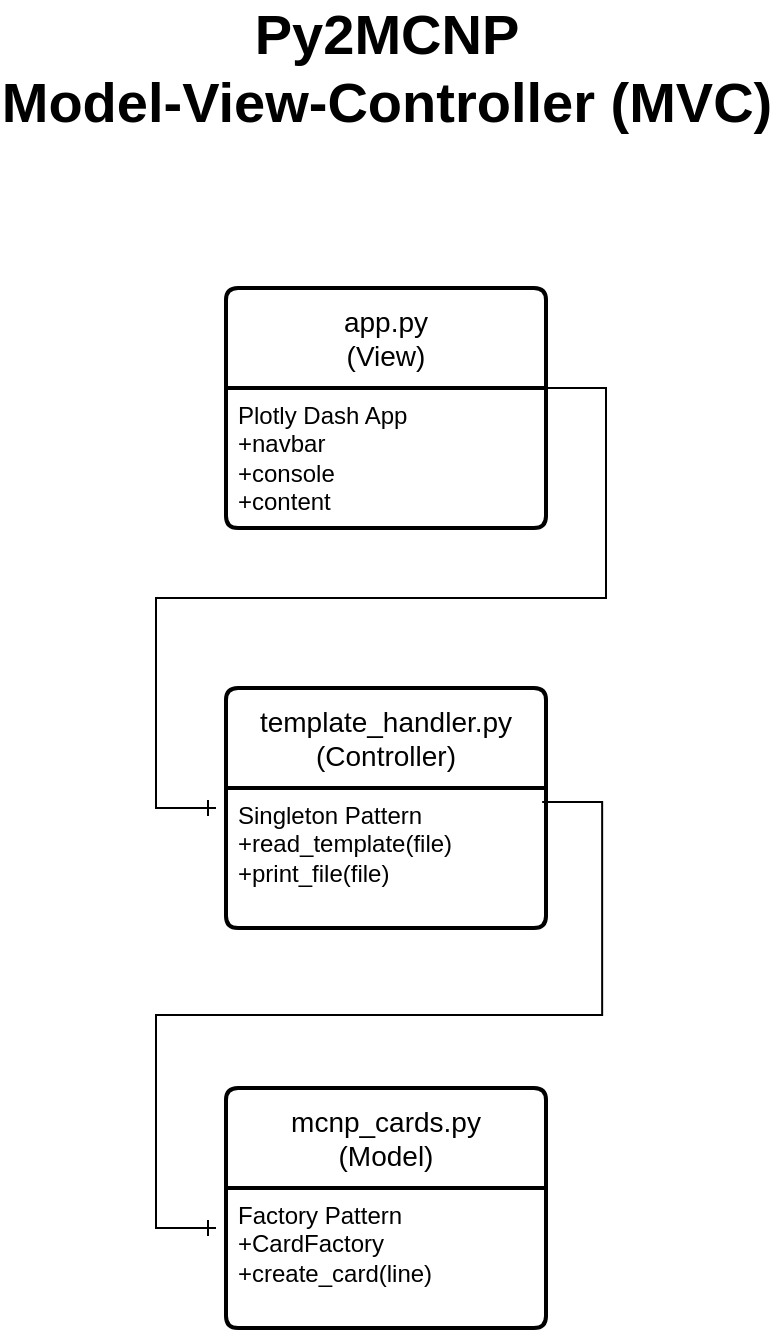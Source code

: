 <mxfile version="21.4.0" type="device">
  <diagram id="R2lEEEUBdFMjLlhIrx00" name="Page-1">
    <mxGraphModel dx="1434" dy="764" grid="1" gridSize="10" guides="1" tooltips="1" connect="1" arrows="1" fold="1" page="1" pageScale="1" pageWidth="850" pageHeight="1100" math="0" shadow="0" extFonts="Permanent Marker^https://fonts.googleapis.com/css?family=Permanent+Marker">
      <root>
        <mxCell id="0" />
        <mxCell id="1" parent="0" />
        <mxCell id="fxwZcj2PUqoYgcduFll7-1" value="app.py&lt;br&gt;(View)" style="swimlane;childLayout=stackLayout;horizontal=1;startSize=50;horizontalStack=0;rounded=1;fontSize=14;fontStyle=0;strokeWidth=2;resizeParent=0;resizeLast=1;shadow=0;dashed=0;align=center;arcSize=4;whiteSpace=wrap;html=1;" vertex="1" parent="1">
          <mxGeometry x="345" y="200" width="160" height="120" as="geometry">
            <mxRectangle x="345" y="200" width="80" height="50" as="alternateBounds" />
          </mxGeometry>
        </mxCell>
        <mxCell id="fxwZcj2PUqoYgcduFll7-2" value="Plotly Dash App&lt;br&gt;+navbar&lt;br&gt;+console&lt;br&gt;+content" style="align=left;strokeColor=none;fillColor=none;spacingLeft=4;fontSize=12;verticalAlign=top;resizable=0;rotatable=0;part=1;html=1;" vertex="1" parent="fxwZcj2PUqoYgcduFll7-1">
          <mxGeometry y="50" width="160" height="70" as="geometry" />
        </mxCell>
        <mxCell id="fxwZcj2PUqoYgcduFll7-3" value="template_handler.py&lt;br&gt;(Controller)" style="swimlane;childLayout=stackLayout;horizontal=1;startSize=50;horizontalStack=0;rounded=1;fontSize=14;fontStyle=0;strokeWidth=2;resizeParent=0;resizeLast=1;shadow=0;dashed=0;align=center;arcSize=4;whiteSpace=wrap;html=1;" vertex="1" parent="1">
          <mxGeometry x="345" y="400" width="160" height="120" as="geometry" />
        </mxCell>
        <mxCell id="fxwZcj2PUqoYgcduFll7-8" value="" style="edgeStyle=entityRelationEdgeStyle;fontSize=12;html=1;endArrow=ERone;endFill=1;rounded=0;exitX=0.988;exitY=0.1;exitDx=0;exitDy=0;exitPerimeter=0;" edge="1" parent="fxwZcj2PUqoYgcduFll7-3" source="fxwZcj2PUqoYgcduFll7-4">
          <mxGeometry width="100" height="100" relative="1" as="geometry">
            <mxPoint x="-95" y="60" as="sourcePoint" />
            <mxPoint x="-5" y="270" as="targetPoint" />
          </mxGeometry>
        </mxCell>
        <mxCell id="fxwZcj2PUqoYgcduFll7-4" value="Singleton Pattern&lt;br&gt;+read_template(file)&lt;br&gt;+print_file(file)" style="align=left;strokeColor=none;fillColor=none;spacingLeft=4;fontSize=12;verticalAlign=top;resizable=0;rotatable=0;part=1;html=1;" vertex="1" parent="fxwZcj2PUqoYgcduFll7-3">
          <mxGeometry y="50" width="160" height="70" as="geometry" />
        </mxCell>
        <mxCell id="fxwZcj2PUqoYgcduFll7-5" value="mcnp_cards.py&lt;br&gt;(Model)" style="swimlane;childLayout=stackLayout;horizontal=1;startSize=50;horizontalStack=0;rounded=1;fontSize=14;fontStyle=0;strokeWidth=2;resizeParent=0;resizeLast=1;shadow=0;dashed=0;align=center;arcSize=4;whiteSpace=wrap;html=1;" vertex="1" parent="1">
          <mxGeometry x="345" y="600" width="160" height="120" as="geometry" />
        </mxCell>
        <mxCell id="fxwZcj2PUqoYgcduFll7-6" value="Factory Pattern&lt;br&gt;+CardFactory&lt;br&gt;+create_card(line)" style="align=left;strokeColor=none;fillColor=none;spacingLeft=4;fontSize=12;verticalAlign=top;resizable=0;rotatable=0;part=1;html=1;" vertex="1" parent="fxwZcj2PUqoYgcduFll7-5">
          <mxGeometry y="50" width="160" height="70" as="geometry" />
        </mxCell>
        <mxCell id="fxwZcj2PUqoYgcduFll7-9" value="" style="edgeStyle=entityRelationEdgeStyle;fontSize=12;html=1;endArrow=ERone;endFill=1;rounded=0;exitX=1;exitY=0;exitDx=0;exitDy=0;" edge="1" parent="1" source="fxwZcj2PUqoYgcduFll7-2">
          <mxGeometry width="100" height="100" relative="1" as="geometry">
            <mxPoint x="300" y="330" as="sourcePoint" />
            <mxPoint x="340" y="460" as="targetPoint" />
          </mxGeometry>
        </mxCell>
        <mxCell id="fxwZcj2PUqoYgcduFll7-10" value="Py2MCNP&lt;br style=&quot;font-size: 28px;&quot;&gt;Model-View-Controller (MVC)" style="text;strokeColor=none;fillColor=none;html=1;fontSize=28;fontStyle=1;verticalAlign=middle;align=center;" vertex="1" parent="1">
          <mxGeometry x="375" y="70" width="100" height="40" as="geometry" />
        </mxCell>
      </root>
    </mxGraphModel>
  </diagram>
</mxfile>
